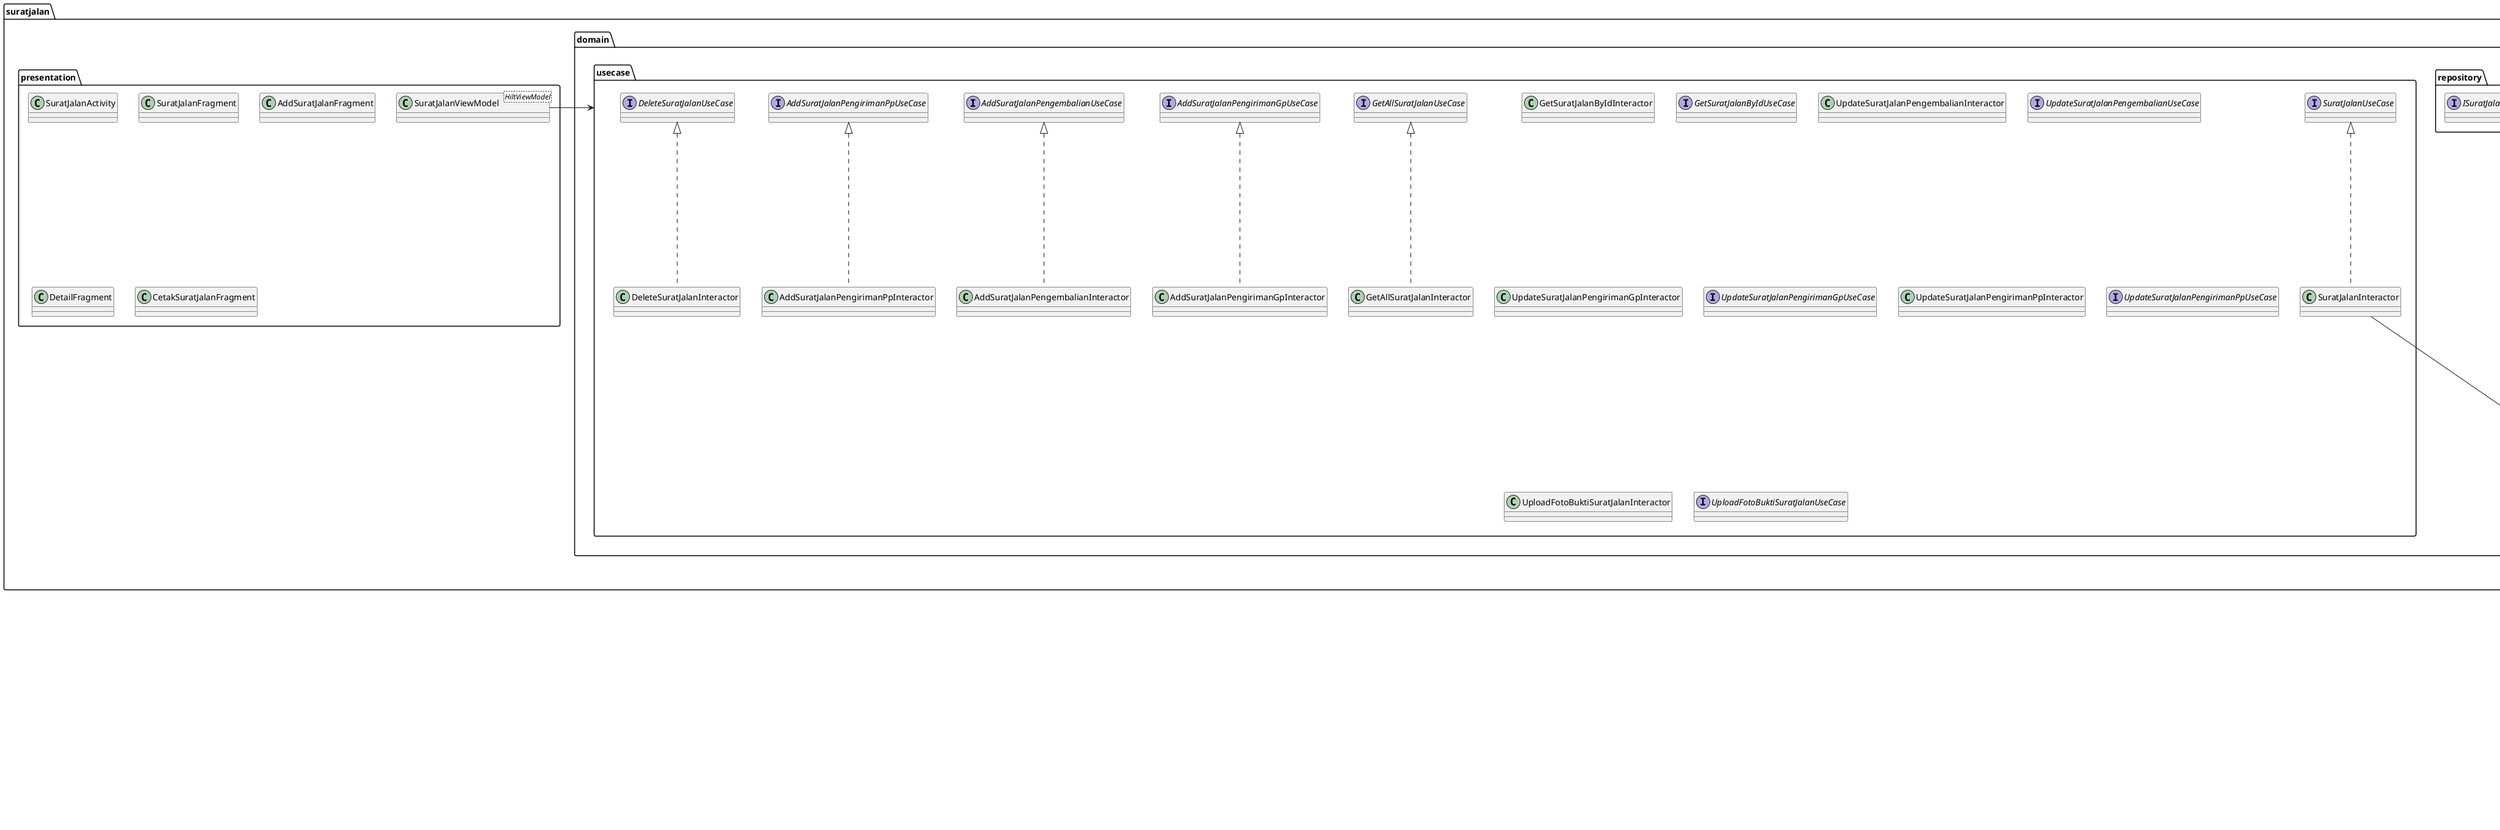 @startuml
'https://plantuml.com/class-diagram

class suratjalan.domain.usecase.SuratJalanInteractor implements suratjalan.domain.usecase.SuratJalanUseCase
class suratjalan.data.source.remote.SuratJalanRemoteDataSource
interface suratjalan.domain.usecase.SuratJalanUseCase

class suratjalan.domain.usecase.GetAllSuratJalanInteractor implements suratjalan.domain.usecase.GetAllSuratJalanUseCase
interface suratjalan.domain.usecase.GetAllSuratJalanUseCase

class suratjalan.domain.usecase.AddSuratJalanPengirimanGpInteractor implements suratjalan.domain.usecase.AddSuratJalanPengirimanGpUseCase
interface suratjalan.domain.usecase.AddSuratJalanPengirimanGpUseCase

class suratjalan.domain.usecase.AddSuratJalanPengembalianInteractor implements suratjalan.domain.usecase.AddSuratJalanPengembalianUseCase
interface suratjalan.domain.usecase.AddSuratJalanPengembalianUseCase

class suratjalan.domain.usecase.AddSuratJalanPengirimanPpInteractor implements suratjalan.domain.usecase.AddSuratJalanPengirimanPpUseCase
interface suratjalan.domain.usecase.AddSuratJalanPengirimanPpUseCase

class suratjalan.domain.usecase.DeleteSuratJalanInteractor implements suratjalan.domain.usecase.DeleteSuratJalanUseCase
interface suratjalan.domain.usecase.DeleteSuratJalanUseCase

class suratjalan.domain.usecase.GetAllSuratJalanInteractor
interface suratjalan.domain.usecase.GetAllSuratJalanUseCase

class suratjalan.domain.usecase.GetSuratJalanByIdInteractor
interface suratjalan.domain.usecase.GetSuratJalanByIdUseCase

class suratjalan.domain.usecase.UpdateSuratJalanPengembalianInteractor
interface suratjalan.domain.usecase.UpdateSuratJalanPengembalianUseCase

class suratjalan.domain.usecase.UpdateSuratJalanPengirimanGpInteractor
interface suratjalan.domain.usecase.UpdateSuratJalanPengirimanGpUseCase

class suratjalan.domain.usecase.UpdateSuratJalanPengirimanPpInteractor
interface suratjalan.domain.usecase.UpdateSuratJalanPengirimanPpUseCase

class suratjalan.domain.usecase.UploadFotoBuktiSuratJalanInteractor
interface suratjalan.domain.usecase.UploadFotoBuktiSuratJalanUseCase

interface suratjalan.domain.repository.ISuratJalanRepository
interface suratjalan.data.source.remote.network.SuratJalanService
class suratjalan.data.SuratJalanRepository implements suratjalan.domain.repository.ISuratJalanRepository
suratjalan.data.SuratJalanRepository -u> suratjalan.data.source.remote.SuratJalanRemoteDataSource
suratjalan.data.SuratJalanRepository -> suratjalan.data.source.remote.StorageDataSource
suratjalan.domain.usecase.SuratJalanInteractor --d> suratjalan.data.SuratJalanRepository
suratjalan.presentation.SuratJalanViewModel -d> suratjalan.domain.usecase
suratjalan.data.source.remote.SuratJalanRemoteDataSource -l> suratjalan.data.source.remote.network.SuratJalanService
class suratjalan.presentation.SuratJalanViewModel<HiltViewModel>
class suratjalan.presentation.SuratJalanActivity
class suratjalan.presentation.SuratJalanFragment
class suratjalan.presentation.AddSuratJalanFragment
class suratjalan.presentation.DetailFragment
class suratjalan.presentation.CetakSuratJalanFragment


class SuratJalanCreateFragment{
    -binding
    -navController
    -suratJalanViewModel
    -logisticViewModel
    initListener()
    addSuratJalan()
    onNavigationItemSelected()
}

class SessionManager {
    -pref
    -editor
    +KEY_LOGIN
    +KEY_TOKEN
    +KEY_USER_ID
    +KEY_ROLE
    +createLoginSession()
    +logout()
    +isLogin()
    +saveToPreference()
    +getFromPreference()
}

class AuthViewModel<HiltViewModel> {
    +loginResponse
    +messageResponse
    +state
    +loginUser()
    +loginWithPin()
    +register()
    +logout()
}

class UserViewModel<HiltViewModel>{
    +profileResponse
    +ttd
    +messageResponse
    +state
    +getProfile()
    +updateProfile()
    +updatePassword()
    +uploadPhoto()
    +uploadTTD()
    +getTTD()
}

class DeliveryOrderViewModel<HiltViewModel> {
    +state
    +allDeliveryOrderResponse
    +deliveryOrderDetailResponse
    +pantauDeliveryOrderResponse
    +messageResponse
    +getAllDeliveryOrder()
    +getDeliveryOrderById()
    +addDeliveryOrder()
    +deleteDeliveryOrder()
    +changeStatusDeliveryOrder()
    +uploadFotoBukti()
    +pantauDeliveryOrder()
}

class PerusahaanViewModel<HiltViewModel> {
    +state
    +allPerusahaanResponse
    +perusahaanDetailResponse
    +messageResponse
    +getAllPerusahaan()
    +getPerusahaanById()
    +addPerusahaan()
    +deletePerusahaan()
    +updatePerusahaan()
}

class GudangViewModel<HiltViewModel> {
    +state
    +allGudangResponse
    +gudangDetailResponse
    +messageResponse
    +getAllGudang()
    +getGudangById()
    +addGudang()
    +deleteGudang()
    +updateGudang()
    +tempatiGudang()
}

class KendaranViewModel<HiltViewModel> {
    +state
    +allKendaraanResponse
    +kendaraanDetailResponse
    +messageResponse
    +getAllKendaraan()
    +getKendaraanById()
    +addKendaraan()
    +deleteKendaraan()
    +updateKendaraan()
    +hapusPengendara()
}

enum UserRole {
ADMIN
ADMIN_GUDANG
SUPERVISOR
LOGISTIC
PURCHASING
PROJECT_MANAGER
UMUM
}

enum SuratJalanStatus {
    MENUNGGU_KONFIRMASI_DRIVER
    DRIVER_DALAM_PERJALANAN
    SELESAI
}

enum PengembalianStatus {
    MENUNGGU_PENGEMBALIAN
    SEDANG_DIKEMBALIKAN
    SELESAI
}
enum PeminjamanTipe {
    GUDANG_PROYEK
    PROYEK_PROYEK
}
enum SuratJalanTipe {
    PENGIRIMAN_PROYEK_PROYEK
    PENGIRIMAN_GUDANG_PROYEK
    PENGEMBALIAN
}
enum PeminjamanStatus {
    MENUNGGU_AKSES
    AKSES_DITOLAK
    MENUNGGU_PENGIRIMAN
    SEDANG_DIKIRIM
    DIPINJAM
    SELESAI
}

enum PeminjamanDetailStatus {
    MENUNGGU_AKSES
    DIGUNAKAN
    TIDAK_DIGUNAKAN
    DIPINJAM_PROYEK_LAIN
    DIKEMBALIKAN
}

enum BarangTidakHabisPakaiKondisi {
    BARU
    BEKAS
}

enum DeliveryOrderStatus {
    MENUNGGU_KONFIRMASI_ADMIN_GUDANG
    MENUNGGU_KONFIRMASI_DRIVER
    DRIVER_DALAM_PERJALANAN
    SELESAI
}
class SuratJalanViewModel<HiltViewModel> {
    +state
    +allSuratJalanResponse: LiveData<AllSuratJalanResponse>
    +suratJalanDetailResponse: LiveData<AllSuratJalanResponse>
    +pantauSuratJalanResponse
    +messageResponse
    +getAllSuratJalan()
    +getSuratJalanById()
    +addSuratJalanPengirimanPp()
    +addSuratJalanPengembalian()
    +updateSuratJalanPengirimanGp()
    +updateSuratJalanPengirimanGp()
    +updateSuratJalanPengembalian()
    +deleteSuratJalan()
    +markCompleteSuratJalan()
    +uploadFotoBukti()
    +pantauSuratJalan()
    +telusuriSuratJalan()
}

newpage
header "Module"
abstract NetworkModule<SingletonComponent> {
    +provideFirebaseReference()
    +provideConnectivityManager()
    +provideOkHttpClient()
    +provideDistanceMatrixService()
    +provideRetrofit()
    +provideApiService()
    +provideAuthService()
    +provideUserService()
    +provideBarangService()
    +provideDeliveryOrderService()
    +provideProyekService()
    +providePerusahaanService()
    +provideGudangService()
    +providePeminjamanService()
    +providePengembalianService()
    +provideAksesBarangService()
    +provideKendaraanService()
    +providePreOrderService()
    +provideSuratJalanService()
}
abstract StorageModule<SingletonComponent> {
    +provideSessionManager()
}

abstract RepositoryModule<SingletonComponent> {
    +provideSuratJalanRepository()
    +provideTourismRepository()
    +provideLogisticRepository()
    +provideLogisticRepository()
    +provideStorageRepository()
    +provideKendaraanRepository()
    +providePeminjamanRepository()
    +providePengembalianRepository()
    +providePerusahaanRepository()
    +provideGudangRepository()
    +provideProyekRepository()
    +provideBarangRepository()
    +provideAksesBarangRepository()
    +provideDeliveryOrderRepository()
}
abstract AppModule<ViewModelComponent> {
    +provideGetAllSuratJalanUseCase(getAllSuratJalanInteractor): GetAllSuratJalanUseCase
    +provideGetSuratJalanByIdUseCase(getSuratJalanByIdInteractor): GetSuratJalanByIdUseCase
    +provideUpdateSuratJalanPengirimanPpUseCase(updateSuratJalanPengirimanPpInteractor): UpdateSuratJalanPengirimanPpUseCase
    +provideUpdateSuratJalanPengirimanGpUseCase(updateSuratJalanPengirimanGpInteractor): UpdateSuratJalanPengirimanGpUseCase
    +provideUpdateSuratJalanPengembalianUseCase(updateSuratJalanPengembalianInteractor): UpdateSuratJalanPengembalianUseCase
    +provideAddSuratJalanPengirimanPpUseCase(addSuratJalanPengirimanPpInteractor): AddSuratJalanPengirimanPpUseCase
    +provideAddSuratJalanPengirimanGpUseCase(addSuratJalanPengirimanGpInteractor): AddSuratJalanPengirimanGpUseCase
    +provideAddSuratJalanPengembalianUseCase(addSuratJalanPengembalianInteractor): AddSuratJalanPengembalianUseCase
    +provideSendSuratJalanUseCase(sendSuratJalanInteractor): SendSuratJalanUseCase
    +provideAddTtdSuratJalanUseCase(addTtdSuratJalanInteractor): AddTtdSuratJalanUseCase
    +provideMarkCompleteSuratJalanUseCase(markCompleteSuratJalanInteractor): MarkCompleteSuratJalanUseCase
    +provideUploadFotoBuktiSuratJalanUseCase(uploadFotoBuktiSuratJalanInteractor): UploadFotoBuktiSuratJalanUseCase

    +provideLoginUseCase(loginInteractor): LoginUseCase
    +provideRegisterUseCase(registerInteractor): RegisterUseCase
    +provideLogoutUseCase(logoutInteractor): LogoutUseCase

    +provideGetLogisticCoordinateUseCase(getLogisticCoordinateInteractor): GetLogisticCoordinateUseCase
    +provideSetLogisticCoordinateUseCase(setLogisticCoordinateInteractor): SetLogisticCoordinateUseCase

    +provideGetAllPeminjamanDoesntHaveSuratJalanUseCase(setLogisticCoordinateInteractor): GetAllPeminjamanDoesntHaveSuratJalanUseCase

    +provideGetAllPengembalianDoesntHaveSuratJalanUseCase(setLogisticCoordinateInteractor): GetAllPengembalianDoesntHaveSuratJalanUseCase

    +provideKendaraanUseCase()
    +providePeminjamanUseCase()
    +providePengembalianUseCase()
    +providePerusahaanUseCase()
    +provideGudangUseCase()
    +provideProyekUseCase()
    +provideBarangUseCase()
    +provideAksesBarangUseCase()
    +provideDeliveryOrderUseCase()
    +providePreOrderUseCase()
    +provideUserUseCase()
    +provideDistanceMatrixUseCase()
}
NetworkModule -[hidden]r- AppModule
StorageModule -[hidden]u- RepositoryModule
@enduml